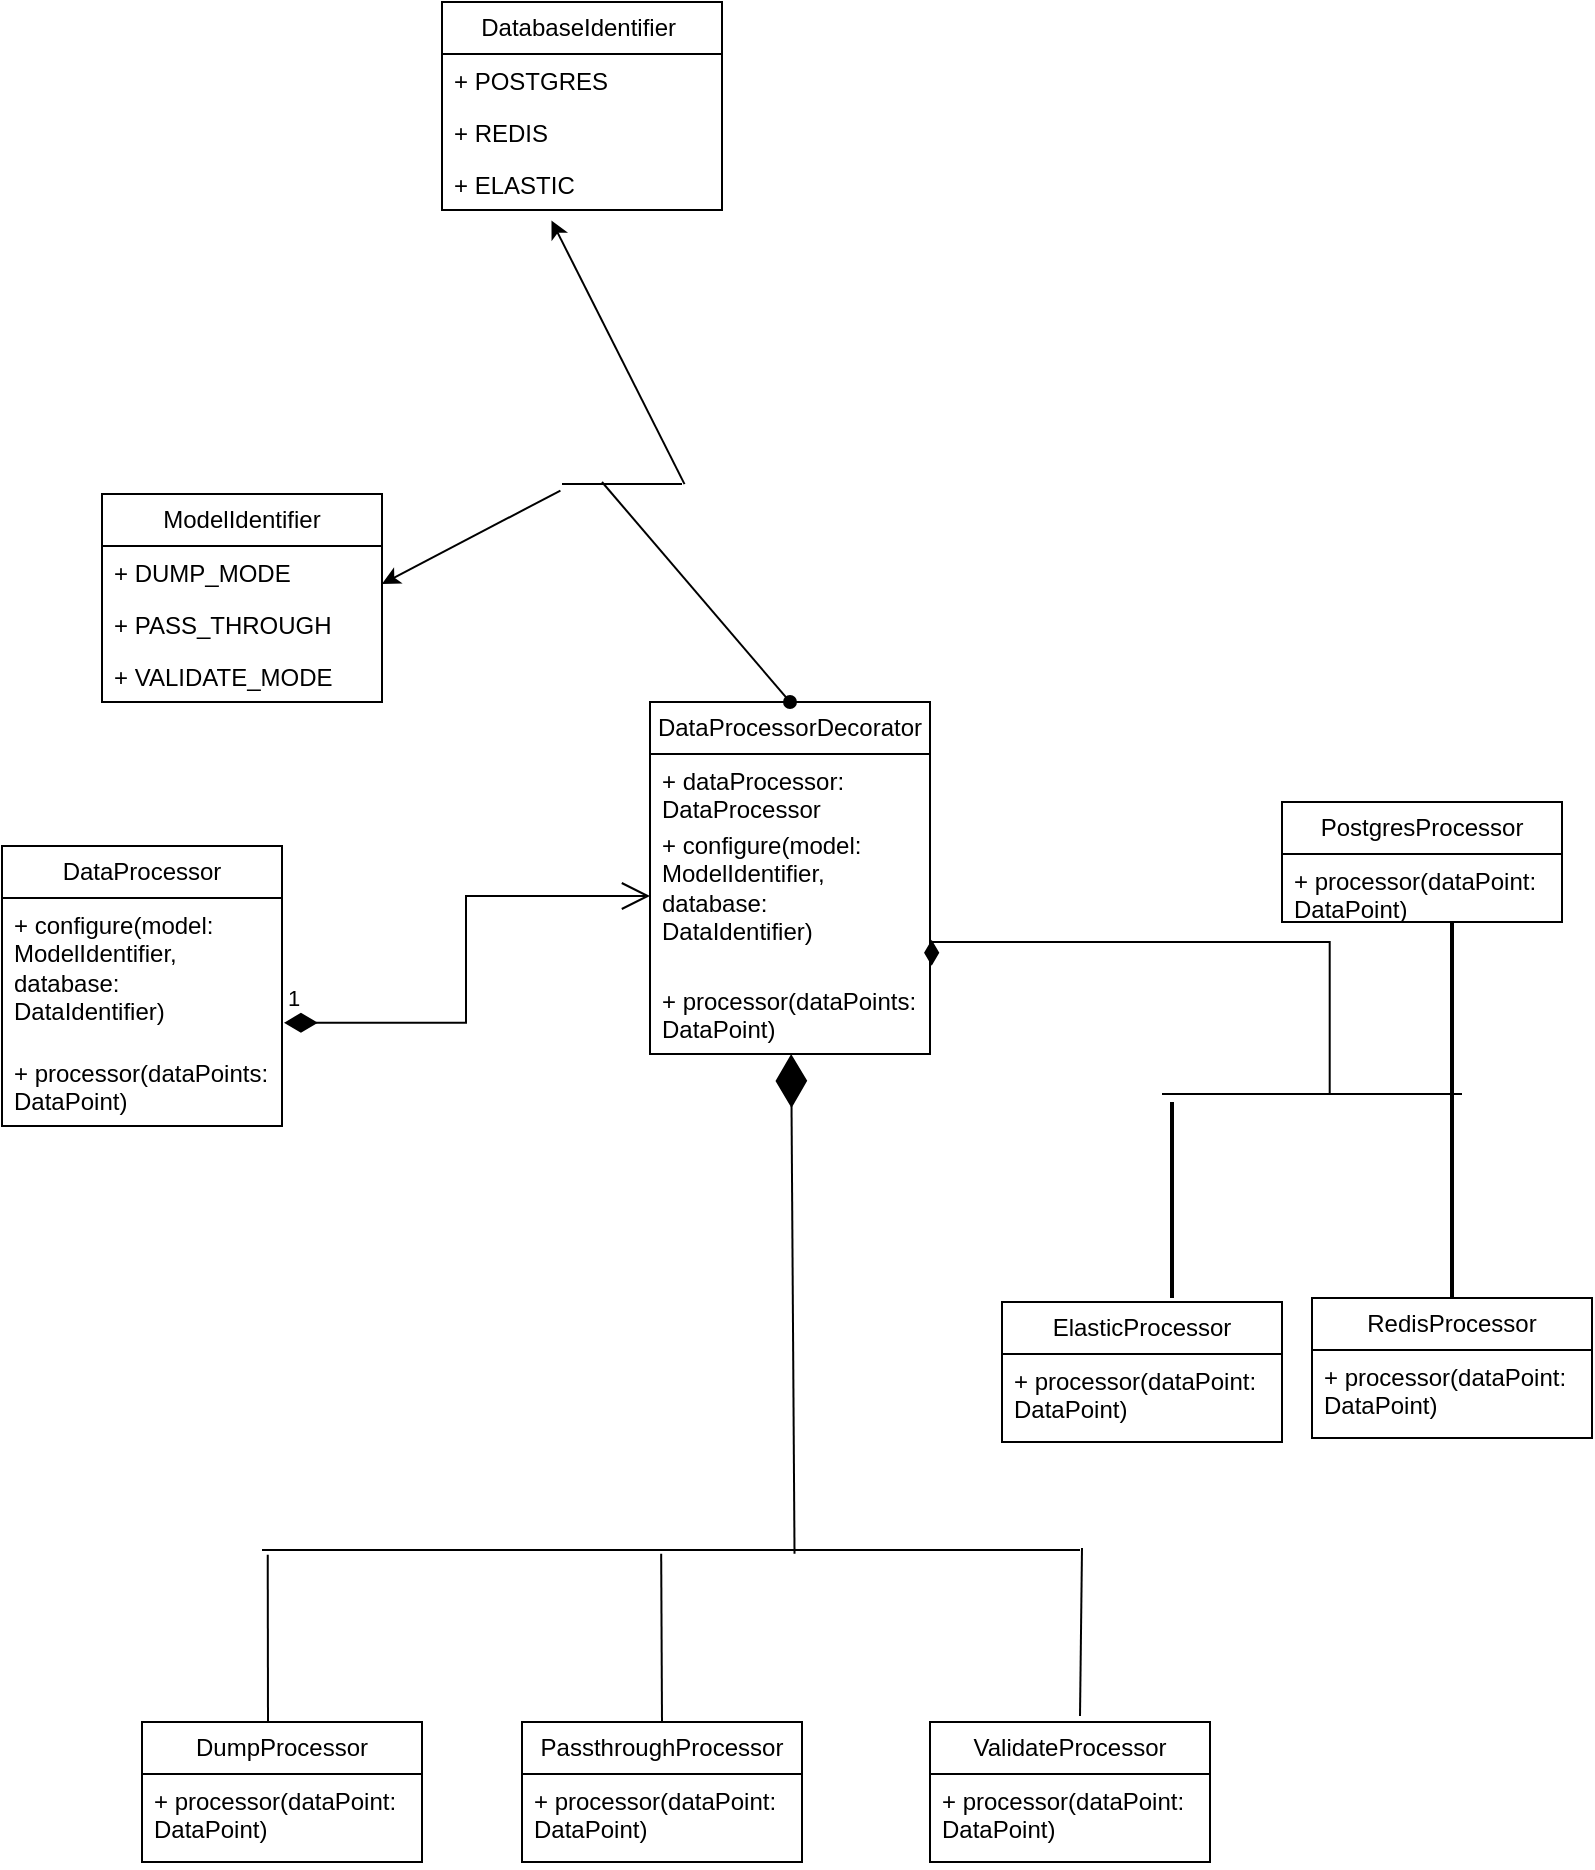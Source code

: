 <mxfile version="24.4.15" type="device">
  <diagram id="C5RBs43oDa-KdzZeNtuy" name="Page-1">
    <mxGraphModel dx="225" dy="1587" grid="1" gridSize="10" guides="1" tooltips="1" connect="1" arrows="1" fold="1" page="1" pageScale="1" pageWidth="827" pageHeight="1169" math="0" shadow="0">
      <root>
        <mxCell id="WIyWlLk6GJQsqaUBKTNV-0" />
        <mxCell id="WIyWlLk6GJQsqaUBKTNV-1" parent="WIyWlLk6GJQsqaUBKTNV-0" />
        <mxCell id="9nps9pQre05eP4LqWMqa-0" value="" style="endArrow=diamondThin;endFill=1;endSize=24;html=1;rounded=0;exitX=0.651;exitY=0.73;exitDx=0;exitDy=0;exitPerimeter=0;" edge="1" parent="WIyWlLk6GJQsqaUBKTNV-1" source="9nps9pQre05eP4LqWMqa-6" target="9nps9pQre05eP4LqWMqa-1">
          <mxGeometry width="160" relative="1" as="geometry">
            <mxPoint x="355" y="540" as="sourcePoint" />
            <mxPoint x="680" y="450" as="targetPoint" />
          </mxGeometry>
        </mxCell>
        <mxCell id="9nps9pQre05eP4LqWMqa-1" value="DataProcessorDecorator" style="swimlane;fontStyle=0;childLayout=stackLayout;horizontal=1;startSize=26;fillColor=none;horizontalStack=0;resizeParent=1;resizeParentMax=0;resizeLast=0;collapsible=1;marginBottom=0;whiteSpace=wrap;html=1;" vertex="1" parent="WIyWlLk6GJQsqaUBKTNV-1">
          <mxGeometry x="344" y="120" width="140" height="176" as="geometry" />
        </mxCell>
        <mxCell id="9nps9pQre05eP4LqWMqa-2" value="+ dataProcessor: DataProcessor" style="text;strokeColor=none;fillColor=none;align=left;verticalAlign=top;spacingLeft=4;spacingRight=4;overflow=hidden;rotatable=0;points=[[0,0.5],[1,0.5]];portConstraint=eastwest;whiteSpace=wrap;html=1;" vertex="1" parent="9nps9pQre05eP4LqWMqa-1">
          <mxGeometry y="26" width="140" height="32" as="geometry" />
        </mxCell>
        <mxCell id="9nps9pQre05eP4LqWMqa-3" value="+ configure(model: ModelIdentifier, database: DataIdentifier)" style="text;strokeColor=none;fillColor=none;align=left;verticalAlign=top;spacingLeft=4;spacingRight=4;overflow=hidden;rotatable=0;points=[[0,0.5],[1,0.5]];portConstraint=eastwest;whiteSpace=wrap;html=1;" vertex="1" parent="9nps9pQre05eP4LqWMqa-1">
          <mxGeometry y="58" width="140" height="78" as="geometry" />
        </mxCell>
        <mxCell id="9nps9pQre05eP4LqWMqa-4" value="+ processor(dataPoints: DataPoint)" style="text;strokeColor=none;fillColor=none;align=left;verticalAlign=top;spacingLeft=4;spacingRight=4;overflow=hidden;rotatable=0;points=[[0,0.5],[1,0.5]];portConstraint=eastwest;whiteSpace=wrap;html=1;" vertex="1" parent="9nps9pQre05eP4LqWMqa-1">
          <mxGeometry y="136" width="140" height="40" as="geometry" />
        </mxCell>
        <mxCell id="9nps9pQre05eP4LqWMqa-6" value="" style="line;strokeWidth=1;fillColor=none;align=left;verticalAlign=middle;spacingTop=-1;spacingLeft=3;spacingRight=3;rotatable=0;labelPosition=right;points=[];portConstraint=eastwest;strokeColor=inherit;" vertex="1" parent="WIyWlLk6GJQsqaUBKTNV-1">
          <mxGeometry x="150" y="540" width="409" height="8" as="geometry" />
        </mxCell>
        <mxCell id="9nps9pQre05eP4LqWMqa-8" value="" style="endArrow=none;html=1;rounded=0;entryX=0.007;entryY=0.79;entryDx=0;entryDy=0;entryPerimeter=0;" edge="1" parent="WIyWlLk6GJQsqaUBKTNV-1" target="9nps9pQre05eP4LqWMqa-6">
          <mxGeometry width="50" height="50" relative="1" as="geometry">
            <mxPoint x="153" y="630" as="sourcePoint" />
            <mxPoint x="520" y="500" as="targetPoint" />
          </mxGeometry>
        </mxCell>
        <mxCell id="9nps9pQre05eP4LqWMqa-9" value="" style="endArrow=none;html=1;rounded=0;entryX=0.488;entryY=0.73;entryDx=0;entryDy=0;entryPerimeter=0;" edge="1" parent="WIyWlLk6GJQsqaUBKTNV-1" target="9nps9pQre05eP4LqWMqa-6">
          <mxGeometry width="50" height="50" relative="1" as="geometry">
            <mxPoint x="350" y="630" as="sourcePoint" />
            <mxPoint x="415" y="548" as="targetPoint" />
          </mxGeometry>
        </mxCell>
        <mxCell id="9nps9pQre05eP4LqWMqa-10" value="" style="endArrow=none;html=1;rounded=0;entryX=0.007;entryY=0.79;entryDx=0;entryDy=0;entryPerimeter=0;" edge="1" parent="WIyWlLk6GJQsqaUBKTNV-1">
          <mxGeometry width="50" height="50" relative="1" as="geometry">
            <mxPoint x="559" y="627" as="sourcePoint" />
            <mxPoint x="560" y="543" as="targetPoint" />
          </mxGeometry>
        </mxCell>
        <mxCell id="9nps9pQre05eP4LqWMqa-11" value="DumpProcessor" style="swimlane;fontStyle=0;childLayout=stackLayout;horizontal=1;startSize=26;fillColor=none;horizontalStack=0;resizeParent=1;resizeParentMax=0;resizeLast=0;collapsible=1;marginBottom=0;whiteSpace=wrap;html=1;" vertex="1" parent="WIyWlLk6GJQsqaUBKTNV-1">
          <mxGeometry x="90" y="630" width="140" height="70" as="geometry" />
        </mxCell>
        <mxCell id="9nps9pQre05eP4LqWMqa-12" value="+ processor(dataPoint: DataPoint)" style="text;strokeColor=none;fillColor=none;align=left;verticalAlign=top;spacingLeft=4;spacingRight=4;overflow=hidden;rotatable=0;points=[[0,0.5],[1,0.5]];portConstraint=eastwest;whiteSpace=wrap;html=1;" vertex="1" parent="9nps9pQre05eP4LqWMqa-11">
          <mxGeometry y="26" width="140" height="44" as="geometry" />
        </mxCell>
        <mxCell id="9nps9pQre05eP4LqWMqa-15" value="PassthroughProcessor" style="swimlane;fontStyle=0;childLayout=stackLayout;horizontal=1;startSize=26;fillColor=none;horizontalStack=0;resizeParent=1;resizeParentMax=0;resizeLast=0;collapsible=1;marginBottom=0;whiteSpace=wrap;html=1;" vertex="1" parent="WIyWlLk6GJQsqaUBKTNV-1">
          <mxGeometry x="280" y="630" width="140" height="70" as="geometry" />
        </mxCell>
        <mxCell id="9nps9pQre05eP4LqWMqa-16" value="+ processor(dataPoint: DataPoint)" style="text;strokeColor=none;fillColor=none;align=left;verticalAlign=top;spacingLeft=4;spacingRight=4;overflow=hidden;rotatable=0;points=[[0,0.5],[1,0.5]];portConstraint=eastwest;whiteSpace=wrap;html=1;" vertex="1" parent="9nps9pQre05eP4LqWMqa-15">
          <mxGeometry y="26" width="140" height="44" as="geometry" />
        </mxCell>
        <mxCell id="9nps9pQre05eP4LqWMqa-19" value="ValidateProcessor" style="swimlane;fontStyle=0;childLayout=stackLayout;horizontal=1;startSize=26;fillColor=none;horizontalStack=0;resizeParent=1;resizeParentMax=0;resizeLast=0;collapsible=1;marginBottom=0;whiteSpace=wrap;html=1;" vertex="1" parent="WIyWlLk6GJQsqaUBKTNV-1">
          <mxGeometry x="484" y="630" width="140" height="70" as="geometry" />
        </mxCell>
        <mxCell id="9nps9pQre05eP4LqWMqa-20" value="+ processor(dataPoint: DataPoint)" style="text;strokeColor=none;fillColor=none;align=left;verticalAlign=top;spacingLeft=4;spacingRight=4;overflow=hidden;rotatable=0;points=[[0,0.5],[1,0.5]];portConstraint=eastwest;whiteSpace=wrap;html=1;" vertex="1" parent="9nps9pQre05eP4LqWMqa-19">
          <mxGeometry y="26" width="140" height="44" as="geometry" />
        </mxCell>
        <mxCell id="9nps9pQre05eP4LqWMqa-23" value="1" style="endArrow=open;html=1;endSize=12;startArrow=diamondThin;startSize=14;startFill=1;edgeStyle=orthogonalEdgeStyle;align=left;verticalAlign=bottom;rounded=0;entryX=0;entryY=0.5;entryDx=0;entryDy=0;exitX=1.007;exitY=0.843;exitDx=0;exitDy=0;exitPerimeter=0;" edge="1" parent="WIyWlLk6GJQsqaUBKTNV-1" source="9nps9pQre05eP4LqWMqa-25" target="9nps9pQre05eP4LqWMqa-3">
          <mxGeometry x="-1" y="3" relative="1" as="geometry">
            <mxPoint x="160" y="217" as="sourcePoint" />
            <mxPoint x="340" y="190" as="targetPoint" />
          </mxGeometry>
        </mxCell>
        <mxCell id="9nps9pQre05eP4LqWMqa-24" value="DataProcessor" style="swimlane;fontStyle=0;childLayout=stackLayout;horizontal=1;startSize=26;fillColor=none;horizontalStack=0;resizeParent=1;resizeParentMax=0;resizeLast=0;collapsible=1;marginBottom=0;whiteSpace=wrap;html=1;" vertex="1" parent="WIyWlLk6GJQsqaUBKTNV-1">
          <mxGeometry x="20" y="192" width="140" height="140" as="geometry" />
        </mxCell>
        <mxCell id="9nps9pQre05eP4LqWMqa-25" value="+ configure(model: ModelIdentifier, database: DataIdentifier)" style="text;strokeColor=none;fillColor=none;align=left;verticalAlign=top;spacingLeft=4;spacingRight=4;overflow=hidden;rotatable=0;points=[[0,0.5],[1,0.5]];portConstraint=eastwest;whiteSpace=wrap;html=1;" vertex="1" parent="9nps9pQre05eP4LqWMqa-24">
          <mxGeometry y="26" width="140" height="74" as="geometry" />
        </mxCell>
        <mxCell id="9nps9pQre05eP4LqWMqa-26" value="+ processor(dataPoints: DataPoint)" style="text;strokeColor=none;fillColor=none;align=left;verticalAlign=top;spacingLeft=4;spacingRight=4;overflow=hidden;rotatable=0;points=[[0,0.5],[1,0.5]];portConstraint=eastwest;whiteSpace=wrap;html=1;" vertex="1" parent="9nps9pQre05eP4LqWMqa-24">
          <mxGeometry y="100" width="140" height="40" as="geometry" />
        </mxCell>
        <mxCell id="9nps9pQre05eP4LqWMqa-28" value="" style="endArrow=none;html=1;rounded=0;align=center;verticalAlign=top;endFill=0;labelBackgroundColor=none;endSize=6;startArrow=oval;startFill=1;exitX=0.5;exitY=0;exitDx=0;exitDy=0;" edge="1" parent="WIyWlLk6GJQsqaUBKTNV-1" source="9nps9pQre05eP4LqWMqa-1">
          <mxGeometry relative="1" as="geometry">
            <mxPoint x="484" y="217" as="sourcePoint" />
            <mxPoint x="320" y="10" as="targetPoint" />
          </mxGeometry>
        </mxCell>
        <mxCell id="9nps9pQre05eP4LqWMqa-29" value="" style="line;strokeWidth=1;fillColor=none;align=left;verticalAlign=middle;spacingTop=-1;spacingLeft=3;spacingRight=3;rotatable=0;labelPosition=right;points=[];portConstraint=eastwest;strokeColor=inherit;" vertex="1" parent="WIyWlLk6GJQsqaUBKTNV-1">
          <mxGeometry x="600" y="312" width="150" height="8" as="geometry" />
        </mxCell>
        <mxCell id="9nps9pQre05eP4LqWMqa-30" value="" style="line;strokeWidth=2;direction=south;html=1;" vertex="1" parent="WIyWlLk6GJQsqaUBKTNV-1">
          <mxGeometry x="740" y="230" width="10" height="98" as="geometry" />
        </mxCell>
        <mxCell id="9nps9pQre05eP4LqWMqa-31" value="" style="line;strokeWidth=2;direction=south;html=1;" vertex="1" parent="WIyWlLk6GJQsqaUBKTNV-1">
          <mxGeometry x="740" y="320" width="10" height="98" as="geometry" />
        </mxCell>
        <mxCell id="9nps9pQre05eP4LqWMqa-32" value="" style="line;strokeWidth=2;direction=south;html=1;" vertex="1" parent="WIyWlLk6GJQsqaUBKTNV-1">
          <mxGeometry x="600" y="320" width="10" height="98" as="geometry" />
        </mxCell>
        <mxCell id="9nps9pQre05eP4LqWMqa-33" value="PostgresProcessor" style="swimlane;fontStyle=0;childLayout=stackLayout;horizontal=1;startSize=26;fillColor=none;horizontalStack=0;resizeParent=1;resizeParentMax=0;resizeLast=0;collapsible=1;marginBottom=0;whiteSpace=wrap;html=1;" vertex="1" parent="WIyWlLk6GJQsqaUBKTNV-1">
          <mxGeometry x="660" y="170" width="140" height="60" as="geometry" />
        </mxCell>
        <mxCell id="9nps9pQre05eP4LqWMqa-34" value="+ processor(dataPoint: DataPoint)" style="text;strokeColor=none;fillColor=none;align=left;verticalAlign=top;spacingLeft=4;spacingRight=4;overflow=hidden;rotatable=0;points=[[0,0.5],[1,0.5]];portConstraint=eastwest;whiteSpace=wrap;html=1;" vertex="1" parent="9nps9pQre05eP4LqWMqa-33">
          <mxGeometry y="26" width="140" height="34" as="geometry" />
        </mxCell>
        <mxCell id="9nps9pQre05eP4LqWMqa-37" value="RedisProcessor" style="swimlane;fontStyle=0;childLayout=stackLayout;horizontal=1;startSize=26;fillColor=none;horizontalStack=0;resizeParent=1;resizeParentMax=0;resizeLast=0;collapsible=1;marginBottom=0;whiteSpace=wrap;html=1;" vertex="1" parent="WIyWlLk6GJQsqaUBKTNV-1">
          <mxGeometry x="675" y="418" width="140" height="70" as="geometry" />
        </mxCell>
        <mxCell id="9nps9pQre05eP4LqWMqa-38" value="+ processor(dataPoint: DataPoint)" style="text;strokeColor=none;fillColor=none;align=left;verticalAlign=top;spacingLeft=4;spacingRight=4;overflow=hidden;rotatable=0;points=[[0,0.5],[1,0.5]];portConstraint=eastwest;whiteSpace=wrap;html=1;" vertex="1" parent="9nps9pQre05eP4LqWMqa-37">
          <mxGeometry y="26" width="140" height="44" as="geometry" />
        </mxCell>
        <mxCell id="9nps9pQre05eP4LqWMqa-41" value="ElasticProcessor" style="swimlane;fontStyle=0;childLayout=stackLayout;horizontal=1;startSize=26;fillColor=none;horizontalStack=0;resizeParent=1;resizeParentMax=0;resizeLast=0;collapsible=1;marginBottom=0;whiteSpace=wrap;html=1;" vertex="1" parent="WIyWlLk6GJQsqaUBKTNV-1">
          <mxGeometry x="520" y="420" width="140" height="70" as="geometry" />
        </mxCell>
        <mxCell id="9nps9pQre05eP4LqWMqa-42" value="+ processor(dataPoint: DataPoint)" style="text;strokeColor=none;fillColor=none;align=left;verticalAlign=top;spacingLeft=4;spacingRight=4;overflow=hidden;rotatable=0;points=[[0,0.5],[1,0.5]];portConstraint=eastwest;whiteSpace=wrap;html=1;" vertex="1" parent="9nps9pQre05eP4LqWMqa-41">
          <mxGeometry y="26" width="140" height="44" as="geometry" />
        </mxCell>
        <mxCell id="9nps9pQre05eP4LqWMqa-45" value="ModelIdentifier" style="swimlane;fontStyle=0;childLayout=stackLayout;horizontal=1;startSize=26;fillColor=none;horizontalStack=0;resizeParent=1;resizeParentMax=0;resizeLast=0;collapsible=1;marginBottom=0;whiteSpace=wrap;html=1;" vertex="1" parent="WIyWlLk6GJQsqaUBKTNV-1">
          <mxGeometry x="70" y="16" width="140" height="104" as="geometry" />
        </mxCell>
        <mxCell id="9nps9pQre05eP4LqWMqa-46" value="+ DUMP_MODE" style="text;strokeColor=none;fillColor=none;align=left;verticalAlign=top;spacingLeft=4;spacingRight=4;overflow=hidden;rotatable=0;points=[[0,0.5],[1,0.5]];portConstraint=eastwest;whiteSpace=wrap;html=1;" vertex="1" parent="9nps9pQre05eP4LqWMqa-45">
          <mxGeometry y="26" width="140" height="26" as="geometry" />
        </mxCell>
        <mxCell id="9nps9pQre05eP4LqWMqa-47" value="+ PASS_THROUGH" style="text;strokeColor=none;fillColor=none;align=left;verticalAlign=top;spacingLeft=4;spacingRight=4;overflow=hidden;rotatable=0;points=[[0,0.5],[1,0.5]];portConstraint=eastwest;whiteSpace=wrap;html=1;" vertex="1" parent="9nps9pQre05eP4LqWMqa-45">
          <mxGeometry y="52" width="140" height="26" as="geometry" />
        </mxCell>
        <mxCell id="9nps9pQre05eP4LqWMqa-48" value="+ VALIDATE_MODE" style="text;strokeColor=none;fillColor=none;align=left;verticalAlign=top;spacingLeft=4;spacingRight=4;overflow=hidden;rotatable=0;points=[[0,0.5],[1,0.5]];portConstraint=eastwest;whiteSpace=wrap;html=1;" vertex="1" parent="9nps9pQre05eP4LqWMqa-45">
          <mxGeometry y="78" width="140" height="26" as="geometry" />
        </mxCell>
        <mxCell id="9nps9pQre05eP4LqWMqa-53" value="DatabaseIdentifier&amp;nbsp;" style="swimlane;fontStyle=0;childLayout=stackLayout;horizontal=1;startSize=26;fillColor=none;horizontalStack=0;resizeParent=1;resizeParentMax=0;resizeLast=0;collapsible=1;marginBottom=0;whiteSpace=wrap;html=1;" vertex="1" parent="WIyWlLk6GJQsqaUBKTNV-1">
          <mxGeometry x="240" y="-230" width="140" height="104" as="geometry" />
        </mxCell>
        <mxCell id="9nps9pQre05eP4LqWMqa-54" value="+ POSTGRES" style="text;strokeColor=none;fillColor=none;align=left;verticalAlign=top;spacingLeft=4;spacingRight=4;overflow=hidden;rotatable=0;points=[[0,0.5],[1,0.5]];portConstraint=eastwest;whiteSpace=wrap;html=1;" vertex="1" parent="9nps9pQre05eP4LqWMqa-53">
          <mxGeometry y="26" width="140" height="26" as="geometry" />
        </mxCell>
        <mxCell id="9nps9pQre05eP4LqWMqa-55" value="+ REDIS" style="text;strokeColor=none;fillColor=none;align=left;verticalAlign=top;spacingLeft=4;spacingRight=4;overflow=hidden;rotatable=0;points=[[0,0.5],[1,0.5]];portConstraint=eastwest;whiteSpace=wrap;html=1;" vertex="1" parent="9nps9pQre05eP4LqWMqa-53">
          <mxGeometry y="52" width="140" height="26" as="geometry" />
        </mxCell>
        <mxCell id="9nps9pQre05eP4LqWMqa-56" value="+ ELASTIC" style="text;strokeColor=none;fillColor=none;align=left;verticalAlign=top;spacingLeft=4;spacingRight=4;overflow=hidden;rotatable=0;points=[[0,0.5],[1,0.5]];portConstraint=eastwest;whiteSpace=wrap;html=1;" vertex="1" parent="9nps9pQre05eP4LqWMqa-53">
          <mxGeometry y="78" width="140" height="26" as="geometry" />
        </mxCell>
        <mxCell id="9nps9pQre05eP4LqWMqa-58" value="" style="html=1;startArrow=diamondThin;startFill=1;edgeStyle=elbowEdgeStyle;elbow=vertical;startSize=10;endArrow=none;endFill=0;rounded=0;entryX=0.559;entryY=0.545;entryDx=0;entryDy=0;entryPerimeter=0;exitX=1.006;exitY=0.781;exitDx=0;exitDy=0;exitPerimeter=0;" edge="1" parent="WIyWlLk6GJQsqaUBKTNV-1" source="9nps9pQre05eP4LqWMqa-3" target="9nps9pQre05eP4LqWMqa-29">
          <mxGeometry width="160" relative="1" as="geometry">
            <mxPoint x="540" y="200" as="sourcePoint" />
            <mxPoint x="730" y="90" as="targetPoint" />
            <Array as="points">
              <mxPoint x="620" y="240" />
            </Array>
          </mxGeometry>
        </mxCell>
        <mxCell id="9nps9pQre05eP4LqWMqa-59" value="" style="line;strokeWidth=1;rotatable=0;dashed=0;labelPosition=right;align=left;verticalAlign=middle;spacingTop=0;spacingLeft=6;points=[];portConstraint=eastwest;" vertex="1" parent="WIyWlLk6GJQsqaUBKTNV-1">
          <mxGeometry x="300" y="6" width="60" height="10" as="geometry" />
        </mxCell>
        <mxCell id="9nps9pQre05eP4LqWMqa-63" value="" style="endArrow=classic;html=1;rounded=0;entryX=0.391;entryY=1.202;entryDx=0;entryDy=0;entryPerimeter=0;exitX=1.021;exitY=0.508;exitDx=0;exitDy=0;exitPerimeter=0;" edge="1" parent="WIyWlLk6GJQsqaUBKTNV-1" source="9nps9pQre05eP4LqWMqa-59" target="9nps9pQre05eP4LqWMqa-56">
          <mxGeometry width="50" height="50" relative="1" as="geometry">
            <mxPoint x="322" y="10" as="sourcePoint" />
            <mxPoint x="450" y="-10" as="targetPoint" />
          </mxGeometry>
        </mxCell>
        <mxCell id="9nps9pQre05eP4LqWMqa-64" value="" style="endArrow=classic;html=1;rounded=0;exitX=-0.013;exitY=0.828;exitDx=0;exitDy=0;exitPerimeter=0;" edge="1" parent="WIyWlLk6GJQsqaUBKTNV-1" source="9nps9pQre05eP4LqWMqa-59">
          <mxGeometry width="50" height="50" relative="1" as="geometry">
            <mxPoint x="289" y="170" as="sourcePoint" />
            <mxPoint x="210" y="61" as="targetPoint" />
          </mxGeometry>
        </mxCell>
      </root>
    </mxGraphModel>
  </diagram>
</mxfile>
